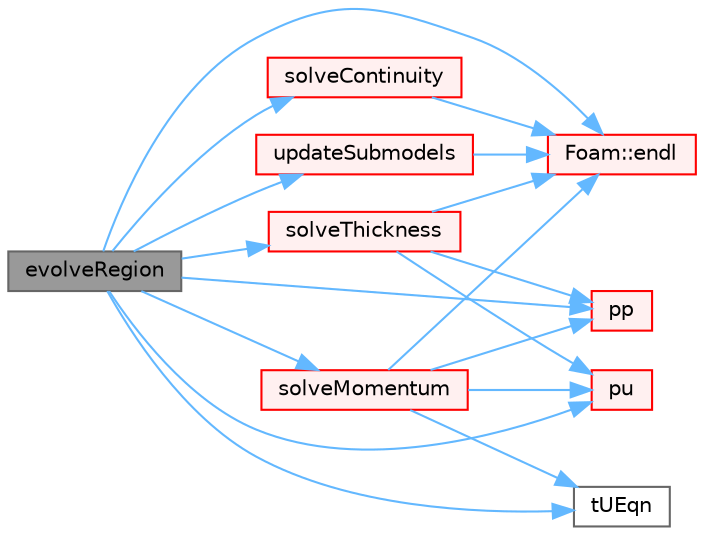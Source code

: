 digraph "evolveRegion"
{
 // LATEX_PDF_SIZE
  bgcolor="transparent";
  edge [fontname=Helvetica,fontsize=10,labelfontname=Helvetica,labelfontsize=10];
  node [fontname=Helvetica,fontsize=10,shape=box,height=0.2,width=0.4];
  rankdir="LR";
  Node1 [id="Node000001",label="evolveRegion",height=0.2,width=0.4,color="gray40", fillcolor="grey60", style="filled", fontcolor="black",tooltip=" "];
  Node1 -> Node2 [id="edge1_Node000001_Node000002",color="steelblue1",style="solid",tooltip=" "];
  Node2 [id="Node000002",label="Foam::endl",height=0.2,width=0.4,color="red", fillcolor="#FFF0F0", style="filled",URL="$namespaceFoam.html#a7d5eca45a323264dc5fe811500ebda47",tooltip=" "];
  Node1 -> Node6 [id="edge2_Node000001_Node000006",color="steelblue1",style="solid",tooltip=" "];
  Node6 [id="Node000006",label="pp",height=0.2,width=0.4,color="red", fillcolor="#FFF0F0", style="filled",URL="$classFoam_1_1regionModels_1_1surfaceFilmModels_1_1kinematicSingleLayer.html#ac0001dfb6180e452fe671ec2a4d8efed",tooltip=" "];
  Node1 -> Node13 [id="edge3_Node000001_Node000013",color="steelblue1",style="solid",tooltip=" "];
  Node13 [id="Node000013",label="pu",height=0.2,width=0.4,color="red", fillcolor="#FFF0F0", style="filled",URL="$classFoam_1_1regionModels_1_1surfaceFilmModels_1_1kinematicSingleLayer.html#af857966cb5b12af455a84af2f9f65b98",tooltip=" "];
  Node1 -> Node19 [id="edge4_Node000001_Node000019",color="steelblue1",style="solid",tooltip=" "];
  Node19 [id="Node000019",label="solveContinuity",height=0.2,width=0.4,color="red", fillcolor="#FFF0F0", style="filled",URL="$classFoam_1_1regionModels_1_1surfaceFilmModels_1_1kinematicSingleLayer.html#a1a4c7f06441e29b9703723dfd2e5976d",tooltip=" "];
  Node19 -> Node2 [id="edge5_Node000019_Node000002",color="steelblue1",style="solid",tooltip=" "];
  Node1 -> Node25 [id="edge6_Node000001_Node000025",color="steelblue1",style="solid",tooltip=" "];
  Node25 [id="Node000025",label="solveMomentum",height=0.2,width=0.4,color="red", fillcolor="#FFF0F0", style="filled",URL="$classFoam_1_1regionModels_1_1surfaceFilmModels_1_1kinematicSingleLayer.html#aaba5d5ef7ac2693c87b0b31a7605f178",tooltip=" "];
  Node25 -> Node2 [id="edge7_Node000025_Node000002",color="steelblue1",style="solid",tooltip=" "];
  Node25 -> Node6 [id="edge8_Node000025_Node000006",color="steelblue1",style="solid",tooltip=" "];
  Node25 -> Node13 [id="edge9_Node000025_Node000013",color="steelblue1",style="solid",tooltip=" "];
  Node25 -> Node71 [id="edge10_Node000025_Node000071",color="steelblue1",style="solid",tooltip=" "];
  Node71 [id="Node000071",label="tUEqn",height=0.2,width=0.4,color="grey40", fillcolor="white", style="filled",URL="$combustion_2reactingFoam_2UEqn_8H.html#a0cd57b5bb6eb4b13ab2d3d32f9851c1c",tooltip=" "];
  Node1 -> Node72 [id="edge11_Node000001_Node000072",color="steelblue1",style="solid",tooltip=" "];
  Node72 [id="Node000072",label="solveThickness",height=0.2,width=0.4,color="red", fillcolor="#FFF0F0", style="filled",URL="$classFoam_1_1regionModels_1_1surfaceFilmModels_1_1kinematicSingleLayer.html#a058f7a3d7b83a158b3576dc60fe9705d",tooltip=" "];
  Node72 -> Node2 [id="edge12_Node000072_Node000002",color="steelblue1",style="solid",tooltip=" "];
  Node72 -> Node6 [id="edge13_Node000072_Node000006",color="steelblue1",style="solid",tooltip=" "];
  Node72 -> Node13 [id="edge14_Node000072_Node000013",color="steelblue1",style="solid",tooltip=" "];
  Node1 -> Node71 [id="edge15_Node000001_Node000071",color="steelblue1",style="solid",tooltip=" "];
  Node1 -> Node93 [id="edge16_Node000001_Node000093",color="steelblue1",style="solid",tooltip=" "];
  Node93 [id="Node000093",label="updateSubmodels",height=0.2,width=0.4,color="red", fillcolor="#FFF0F0", style="filled",URL="$classFoam_1_1regionModels_1_1surfaceFilmModels_1_1kinematicSingleLayer.html#ac501f71648abc1a44b77ea4fcb9b2732",tooltip=" "];
  Node93 -> Node2 [id="edge17_Node000093_Node000002",color="steelblue1",style="solid",tooltip=" "];
}
